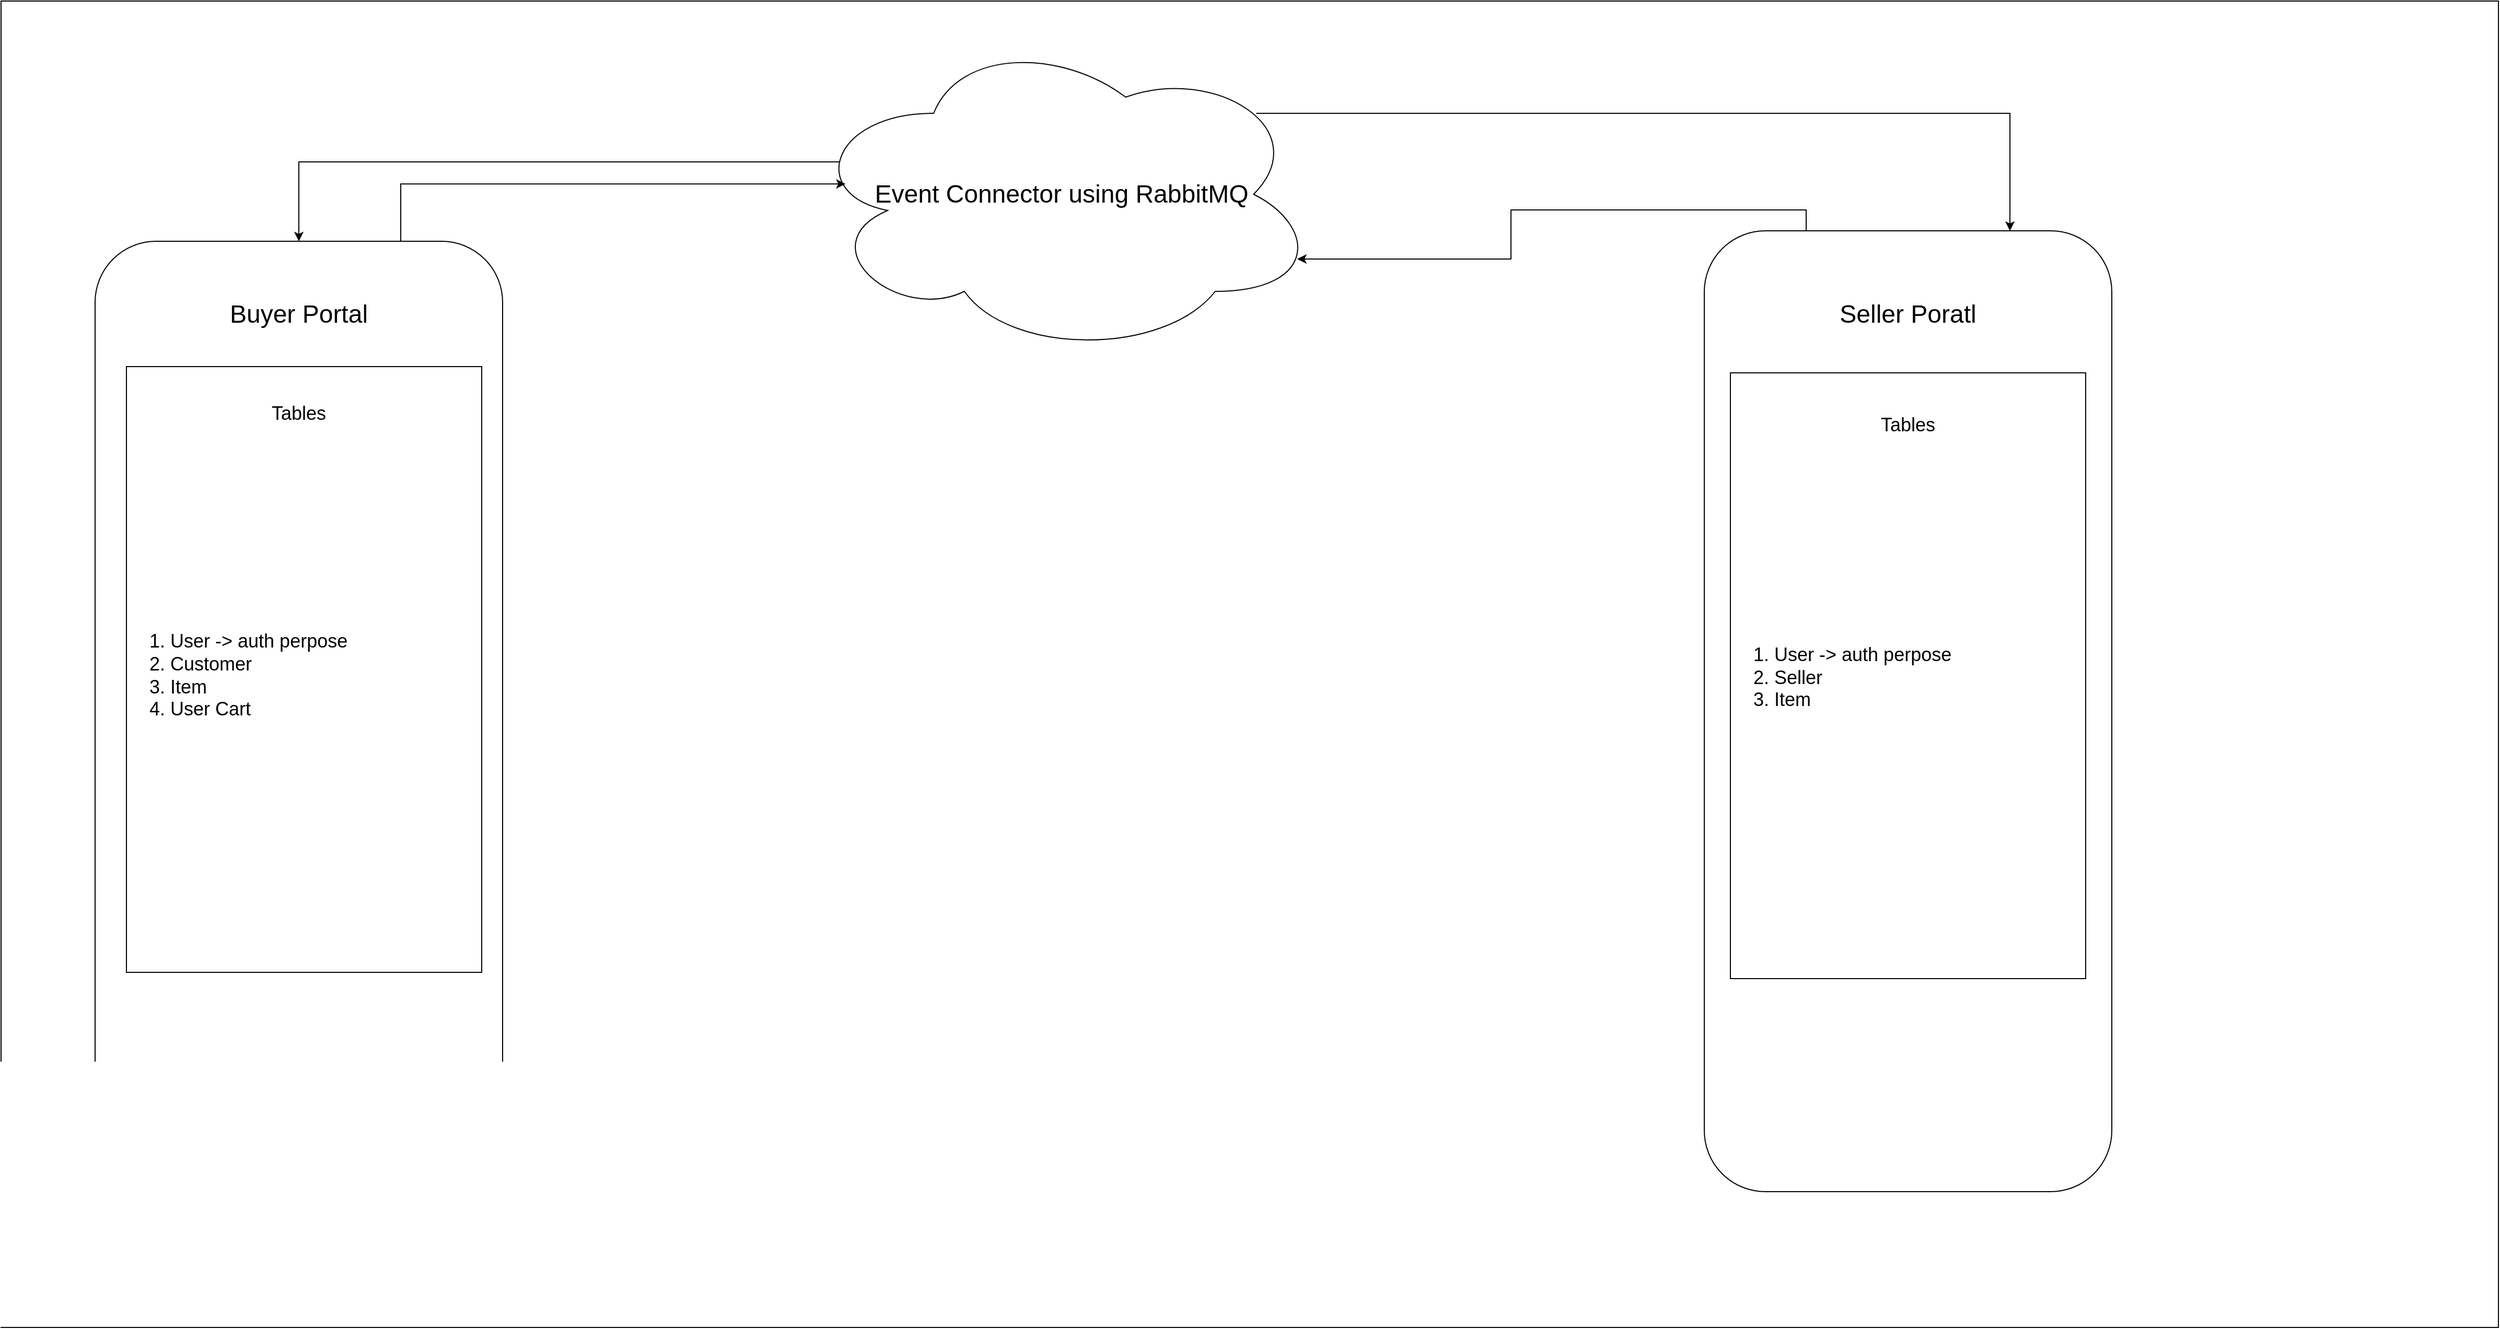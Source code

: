 <mxfile version="24.2.7" type="github">
  <diagram name="Page-1" id="1cMu8gAphTZMLcmRkBo4">
    <mxGraphModel dx="3217" dy="1265" grid="1" gridSize="10" guides="1" tooltips="1" connect="1" arrows="1" fold="1" page="1" pageScale="1" pageWidth="827" pageHeight="1169" math="0" shadow="0">
      <root>
        <mxCell id="0" />
        <mxCell id="1" parent="0" />
        <mxCell id="xAXTnIAplU9NMT4Ws-w9-1" value="" style="rounded=0;whiteSpace=wrap;html=1;" vertex="1" parent="1">
          <mxGeometry x="-790" y="70" width="2390" height="1270" as="geometry" />
        </mxCell>
        <mxCell id="xAXTnIAplU9NMT4Ws-w9-2" value="" style="rounded=1;whiteSpace=wrap;html=1;direction=south;" vertex="1" parent="1">
          <mxGeometry x="-700" y="300" width="390" height="920" as="geometry" />
        </mxCell>
        <mxCell id="xAXTnIAplU9NMT4Ws-w9-7" value="" style="rounded=0;whiteSpace=wrap;html=1;" vertex="1" parent="1">
          <mxGeometry x="-670" y="420" width="340" height="580" as="geometry" />
        </mxCell>
        <mxCell id="xAXTnIAplU9NMT4Ws-w9-8" value="&lt;font style=&quot;font-size: 18px;&quot;&gt;Tables&lt;/font&gt;" style="text;html=1;align=center;verticalAlign=middle;whiteSpace=wrap;rounded=0;" vertex="1" parent="1">
          <mxGeometry x="-650" y="440" width="290" height="50" as="geometry" />
        </mxCell>
        <mxCell id="xAXTnIAplU9NMT4Ws-w9-9" value="&lt;font style=&quot;font-size: 24px;&quot;&gt;Buyer Portal&lt;/font&gt;" style="text;html=1;align=center;verticalAlign=middle;whiteSpace=wrap;rounded=0;" vertex="1" parent="1">
          <mxGeometry x="-660" y="340" width="310" height="60" as="geometry" />
        </mxCell>
        <mxCell id="xAXTnIAplU9NMT4Ws-w9-10" value="&lt;div style=&quot;text-align: justify;&quot;&gt;&lt;span style=&quot;background-color: initial;&quot;&gt;&lt;font style=&quot;font-size: 18px;&quot;&gt;1. User -&amp;gt; auth perpose&lt;/font&gt;&lt;/span&gt;&lt;/div&gt;&lt;div style=&quot;text-align: justify;&quot;&gt;&lt;span style=&quot;background-color: initial;&quot;&gt;&lt;font style=&quot;font-size: 18px;&quot;&gt;2.&amp;nbsp;&lt;/font&gt;&lt;/span&gt;&lt;span style=&quot;font-size: 18px; background-color: initial;&quot;&gt;Customer&lt;/span&gt;&lt;/div&gt;&lt;div style=&quot;text-align: justify;&quot;&gt;&lt;span style=&quot;background-color: initial;&quot;&gt;&lt;font style=&quot;font-size: 18px;&quot;&gt;3. Item&lt;/font&gt;&lt;/span&gt;&lt;/div&gt;&lt;div style=&quot;text-align: justify;&quot;&gt;&lt;span style=&quot;background-color: initial;&quot;&gt;&lt;font style=&quot;font-size: 18px;&quot;&gt;4. User Cart&lt;/font&gt;&lt;/span&gt;&lt;/div&gt;" style="text;html=1;align=left;verticalAlign=middle;whiteSpace=wrap;rounded=0;" vertex="1" parent="1">
          <mxGeometry x="-650" y="501" width="300" height="430" as="geometry" />
        </mxCell>
        <mxCell id="xAXTnIAplU9NMT4Ws-w9-13" style="edgeStyle=orthogonalEdgeStyle;rounded=0;orthogonalLoop=1;jettySize=auto;html=1;exitX=0.07;exitY=0.4;exitDx=0;exitDy=0;exitPerimeter=0;entryX=0;entryY=0.5;entryDx=0;entryDy=0;" edge="1" parent="1" source="xAXTnIAplU9NMT4Ws-w9-12" target="xAXTnIAplU9NMT4Ws-w9-2">
          <mxGeometry relative="1" as="geometry" />
        </mxCell>
        <mxCell id="xAXTnIAplU9NMT4Ws-w9-20" style="edgeStyle=orthogonalEdgeStyle;rounded=0;orthogonalLoop=1;jettySize=auto;html=1;exitX=0.88;exitY=0.25;exitDx=0;exitDy=0;exitPerimeter=0;entryX=0;entryY=0.25;entryDx=0;entryDy=0;" edge="1" parent="1" source="xAXTnIAplU9NMT4Ws-w9-12" target="xAXTnIAplU9NMT4Ws-w9-15">
          <mxGeometry relative="1" as="geometry" />
        </mxCell>
        <mxCell id="xAXTnIAplU9NMT4Ws-w9-12" value="&lt;font style=&quot;font-size: 24px;&quot;&gt;Event Connector using RabbitMQ&lt;/font&gt;" style="ellipse;shape=cloud;whiteSpace=wrap;html=1;" vertex="1" parent="1">
          <mxGeometry x="-20" y="100" width="490" height="310" as="geometry" />
        </mxCell>
        <mxCell id="xAXTnIAplU9NMT4Ws-w9-14" style="edgeStyle=orthogonalEdgeStyle;rounded=0;orthogonalLoop=1;jettySize=auto;html=1;exitX=0;exitY=0.25;exitDx=0;exitDy=0;entryX=0.078;entryY=0.468;entryDx=0;entryDy=0;entryPerimeter=0;" edge="1" parent="1" source="xAXTnIAplU9NMT4Ws-w9-2" target="xAXTnIAplU9NMT4Ws-w9-12">
          <mxGeometry relative="1" as="geometry" />
        </mxCell>
        <mxCell id="xAXTnIAplU9NMT4Ws-w9-15" value="" style="rounded=1;whiteSpace=wrap;html=1;direction=south;" vertex="1" parent="1">
          <mxGeometry x="840" y="290" width="390" height="920" as="geometry" />
        </mxCell>
        <mxCell id="xAXTnIAplU9NMT4Ws-w9-16" value="&lt;font style=&quot;font-size: 24px;&quot;&gt;Seller Poratl&lt;/font&gt;" style="text;html=1;align=center;verticalAlign=middle;whiteSpace=wrap;rounded=0;" vertex="1" parent="1">
          <mxGeometry x="920" y="340" width="230" height="60" as="geometry" />
        </mxCell>
        <mxCell id="xAXTnIAplU9NMT4Ws-w9-17" value="" style="rounded=0;whiteSpace=wrap;html=1;" vertex="1" parent="1">
          <mxGeometry x="865" y="426" width="340" height="580" as="geometry" />
        </mxCell>
        <mxCell id="xAXTnIAplU9NMT4Ws-w9-18" value="&lt;font style=&quot;font-size: 18px;&quot;&gt;Tables&lt;/font&gt;" style="text;html=1;align=center;verticalAlign=middle;whiteSpace=wrap;rounded=0;" vertex="1" parent="1">
          <mxGeometry x="890" y="451" width="290" height="50" as="geometry" />
        </mxCell>
        <mxCell id="xAXTnIAplU9NMT4Ws-w9-19" value="&lt;div style=&quot;text-align: justify;&quot;&gt;&lt;span style=&quot;background-color: initial;&quot;&gt;&lt;font style=&quot;font-size: 18px;&quot;&gt;1. User -&amp;gt; auth perpose&lt;/font&gt;&lt;/span&gt;&lt;/div&gt;&lt;div style=&quot;text-align: justify;&quot;&gt;&lt;span style=&quot;background-color: initial;&quot;&gt;&lt;font style=&quot;font-size: 18px;&quot;&gt;2.&amp;nbsp;&lt;/font&gt;&lt;/span&gt;&lt;span style=&quot;font-size: 18px; background-color: initial;&quot;&gt;Seller&lt;/span&gt;&lt;/div&gt;&lt;div style=&quot;text-align: justify;&quot;&gt;&lt;span style=&quot;background-color: initial;&quot;&gt;&lt;font style=&quot;font-size: 18px;&quot;&gt;3. Item&lt;/font&gt;&lt;/span&gt;&lt;/div&gt;&lt;div style=&quot;text-align: justify;&quot;&gt;&lt;br&gt;&lt;/div&gt;" style="text;html=1;align=left;verticalAlign=middle;whiteSpace=wrap;rounded=0;" vertex="1" parent="1">
          <mxGeometry x="885" y="510" width="300" height="430" as="geometry" />
        </mxCell>
        <mxCell id="xAXTnIAplU9NMT4Ws-w9-21" style="edgeStyle=orthogonalEdgeStyle;rounded=0;orthogonalLoop=1;jettySize=auto;html=1;exitX=0;exitY=0.75;exitDx=0;exitDy=0;entryX=0.96;entryY=0.7;entryDx=0;entryDy=0;entryPerimeter=0;" edge="1" parent="1" source="xAXTnIAplU9NMT4Ws-w9-15" target="xAXTnIAplU9NMT4Ws-w9-12">
          <mxGeometry relative="1" as="geometry" />
        </mxCell>
      </root>
    </mxGraphModel>
  </diagram>
</mxfile>
